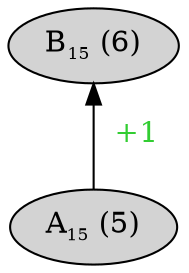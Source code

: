 digraph "CI1.C17_CI1__func134__trig_trigh__CI1"{
rankdir="BT"
1 [label=<A<sub><font point-size="10">15</font></sub> (5)>, style="filled", fillcolor="lightgray"]
2 [label=<B<sub><font point-size="10">15</font></sub> (6)>, style="filled", fillcolor="lightgray"]
1 -> 2 [label=<  <font color="limegreen">+1</font>  >]
}
